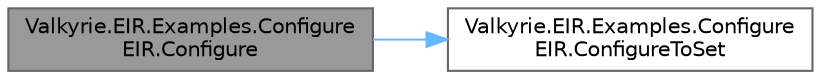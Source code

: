 digraph "Valkyrie.EIR.Examples.ConfigureEIR.Configure"
{
 // LATEX_PDF_SIZE
  bgcolor="transparent";
  edge [fontname=Helvetica,fontsize=10,labelfontname=Helvetica,labelfontsize=10];
  node [fontname=Helvetica,fontsize=10,shape=box,height=0.2,width=0.4];
  rankdir="LR";
  Node1 [id="Node000001",label="Valkyrie.EIR.Examples.Configure\lEIR.Configure",height=0.2,width=0.4,color="gray40", fillcolor="grey60", style="filled", fontcolor="black",tooltip="Sets the gain, frequency and pulse width to the input values, and commands the EIR Bluetooth Bridge t..."];
  Node1 -> Node2 [id="edge1_Node000001_Node000002",color="steelblue1",style="solid",tooltip=" "];
  Node2 [id="Node000002",label="Valkyrie.EIR.Examples.Configure\lEIR.ConfigureToSet",height=0.2,width=0.4,color="grey40", fillcolor="white", style="filled",URL="$d7/d14/class_valkyrie_1_1_e_i_r_1_1_examples_1_1_configure_e_i_r.html#a9fa6f69857fb0403a73613de3885e8ef",tooltip="Commands the EIR Bluetooth Bridge to send a config signal to the connected device with the current se..."];
}
